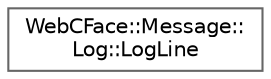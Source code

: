 digraph "Graphical Class Hierarchy"
{
 // LATEX_PDF_SIZE
  bgcolor="transparent";
  edge [fontname=Helvetica,fontsize=10,labelfontname=Helvetica,labelfontsize=10];
  node [fontname=Helvetica,fontsize=10,shape=box,height=0.2,width=0.4];
  rankdir="LR";
  Node0 [id="Node000000",label="WebCFace::Message::\lLog::LogLine",height=0.2,width=0.4,color="grey40", fillcolor="white", style="filled",URL="$structWebCFace_1_1Message_1_1Log_1_1LogLine.html",tooltip=" "];
}
